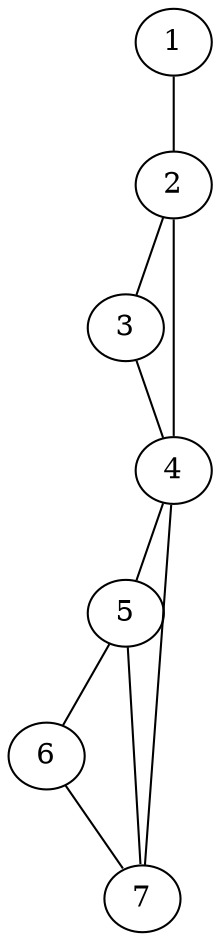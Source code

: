 graph G {
  graph [splines=false overlap=false]
  node  [shape=ellipse, width=0.3, height=0.3]
  1 ;
  2 ;
  3 ;
  4 ;
  5 ;
  6 ;
  7 ;
  1 -- 2;
  2 -- 3;
  2 -- 4;
  3 -- 4;
  4 -- 5;
  4 -- 7;
  5 -- 6;
  5 -- 7;
  6 -- 7;
}

